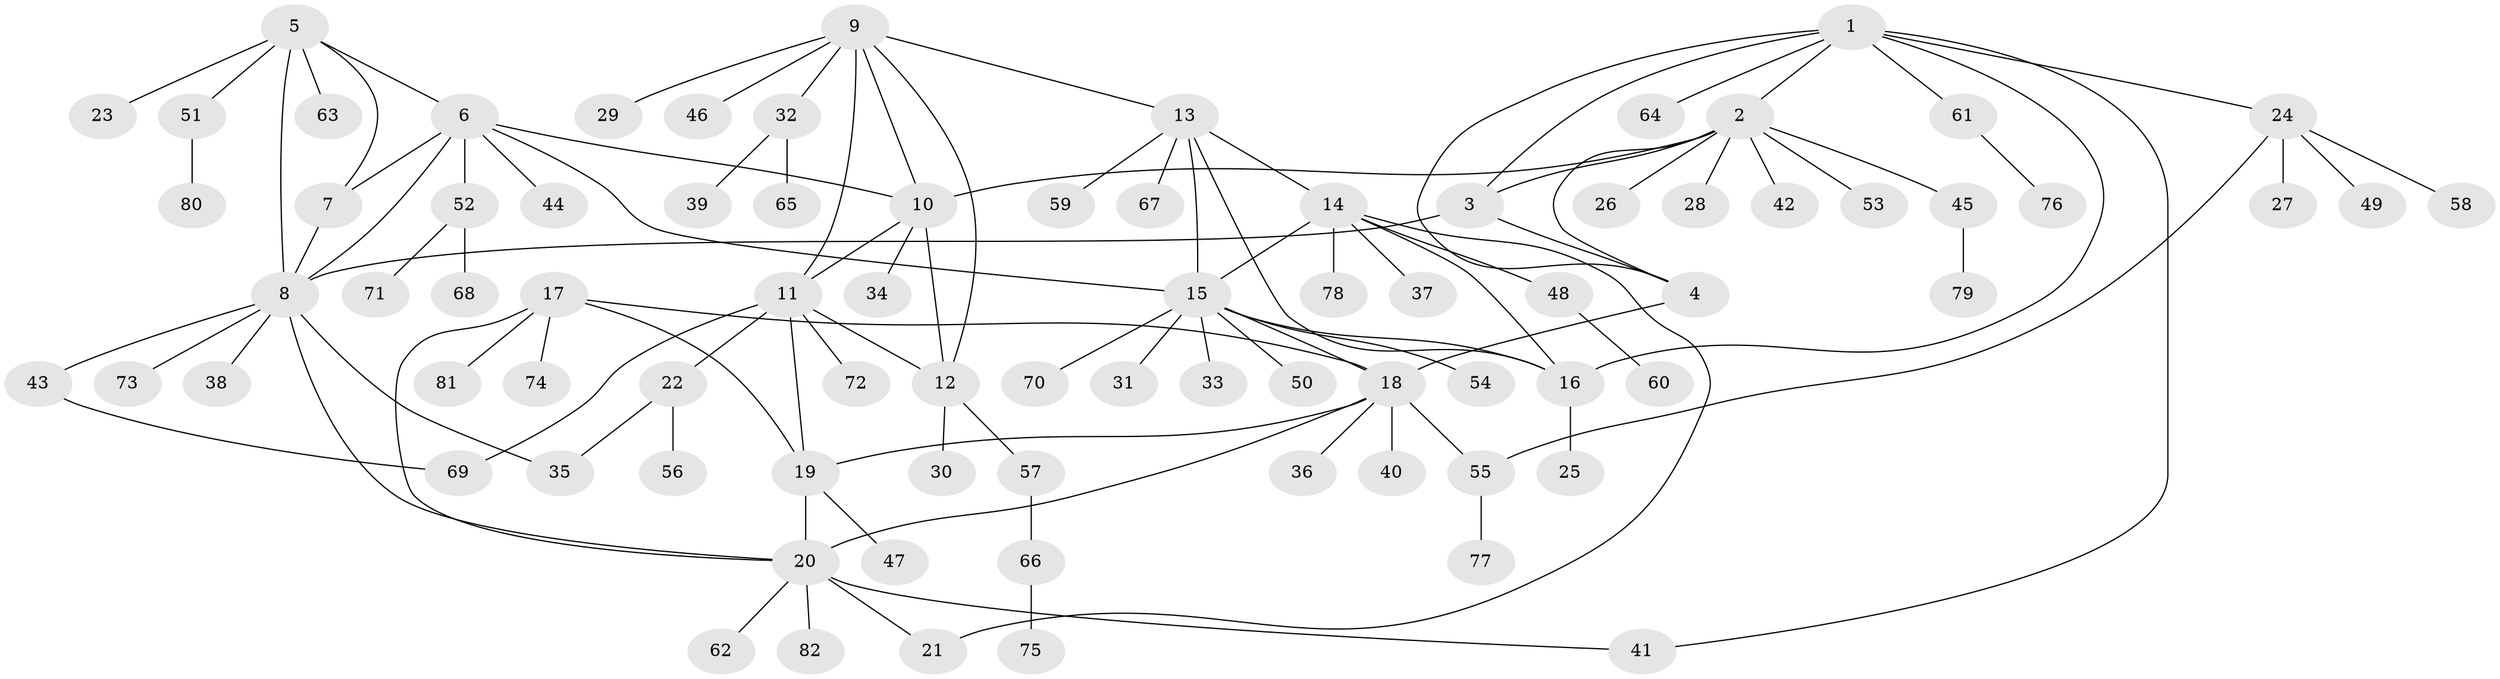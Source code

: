 // Generated by graph-tools (version 1.1) at 2025/15/03/09/25 04:15:48]
// undirected, 82 vertices, 107 edges
graph export_dot {
graph [start="1"]
  node [color=gray90,style=filled];
  1;
  2;
  3;
  4;
  5;
  6;
  7;
  8;
  9;
  10;
  11;
  12;
  13;
  14;
  15;
  16;
  17;
  18;
  19;
  20;
  21;
  22;
  23;
  24;
  25;
  26;
  27;
  28;
  29;
  30;
  31;
  32;
  33;
  34;
  35;
  36;
  37;
  38;
  39;
  40;
  41;
  42;
  43;
  44;
  45;
  46;
  47;
  48;
  49;
  50;
  51;
  52;
  53;
  54;
  55;
  56;
  57;
  58;
  59;
  60;
  61;
  62;
  63;
  64;
  65;
  66;
  67;
  68;
  69;
  70;
  71;
  72;
  73;
  74;
  75;
  76;
  77;
  78;
  79;
  80;
  81;
  82;
  1 -- 2;
  1 -- 3;
  1 -- 4;
  1 -- 16;
  1 -- 24;
  1 -- 41;
  1 -- 61;
  1 -- 64;
  2 -- 3;
  2 -- 4;
  2 -- 10;
  2 -- 26;
  2 -- 28;
  2 -- 42;
  2 -- 45;
  2 -- 53;
  3 -- 4;
  3 -- 8;
  4 -- 18;
  5 -- 6;
  5 -- 7;
  5 -- 8;
  5 -- 23;
  5 -- 51;
  5 -- 63;
  6 -- 7;
  6 -- 8;
  6 -- 10;
  6 -- 15;
  6 -- 44;
  6 -- 52;
  7 -- 8;
  8 -- 20;
  8 -- 35;
  8 -- 38;
  8 -- 43;
  8 -- 73;
  9 -- 10;
  9 -- 11;
  9 -- 12;
  9 -- 13;
  9 -- 29;
  9 -- 32;
  9 -- 46;
  10 -- 11;
  10 -- 12;
  10 -- 34;
  11 -- 12;
  11 -- 19;
  11 -- 22;
  11 -- 69;
  11 -- 72;
  12 -- 30;
  12 -- 57;
  13 -- 14;
  13 -- 15;
  13 -- 16;
  13 -- 59;
  13 -- 67;
  14 -- 15;
  14 -- 16;
  14 -- 21;
  14 -- 37;
  14 -- 48;
  14 -- 78;
  15 -- 16;
  15 -- 18;
  15 -- 31;
  15 -- 33;
  15 -- 50;
  15 -- 54;
  15 -- 70;
  16 -- 25;
  17 -- 18;
  17 -- 19;
  17 -- 20;
  17 -- 74;
  17 -- 81;
  18 -- 19;
  18 -- 20;
  18 -- 36;
  18 -- 40;
  18 -- 55;
  19 -- 20;
  19 -- 47;
  20 -- 21;
  20 -- 41;
  20 -- 62;
  20 -- 82;
  22 -- 35;
  22 -- 56;
  24 -- 27;
  24 -- 49;
  24 -- 55;
  24 -- 58;
  32 -- 39;
  32 -- 65;
  43 -- 69;
  45 -- 79;
  48 -- 60;
  51 -- 80;
  52 -- 68;
  52 -- 71;
  55 -- 77;
  57 -- 66;
  61 -- 76;
  66 -- 75;
}
